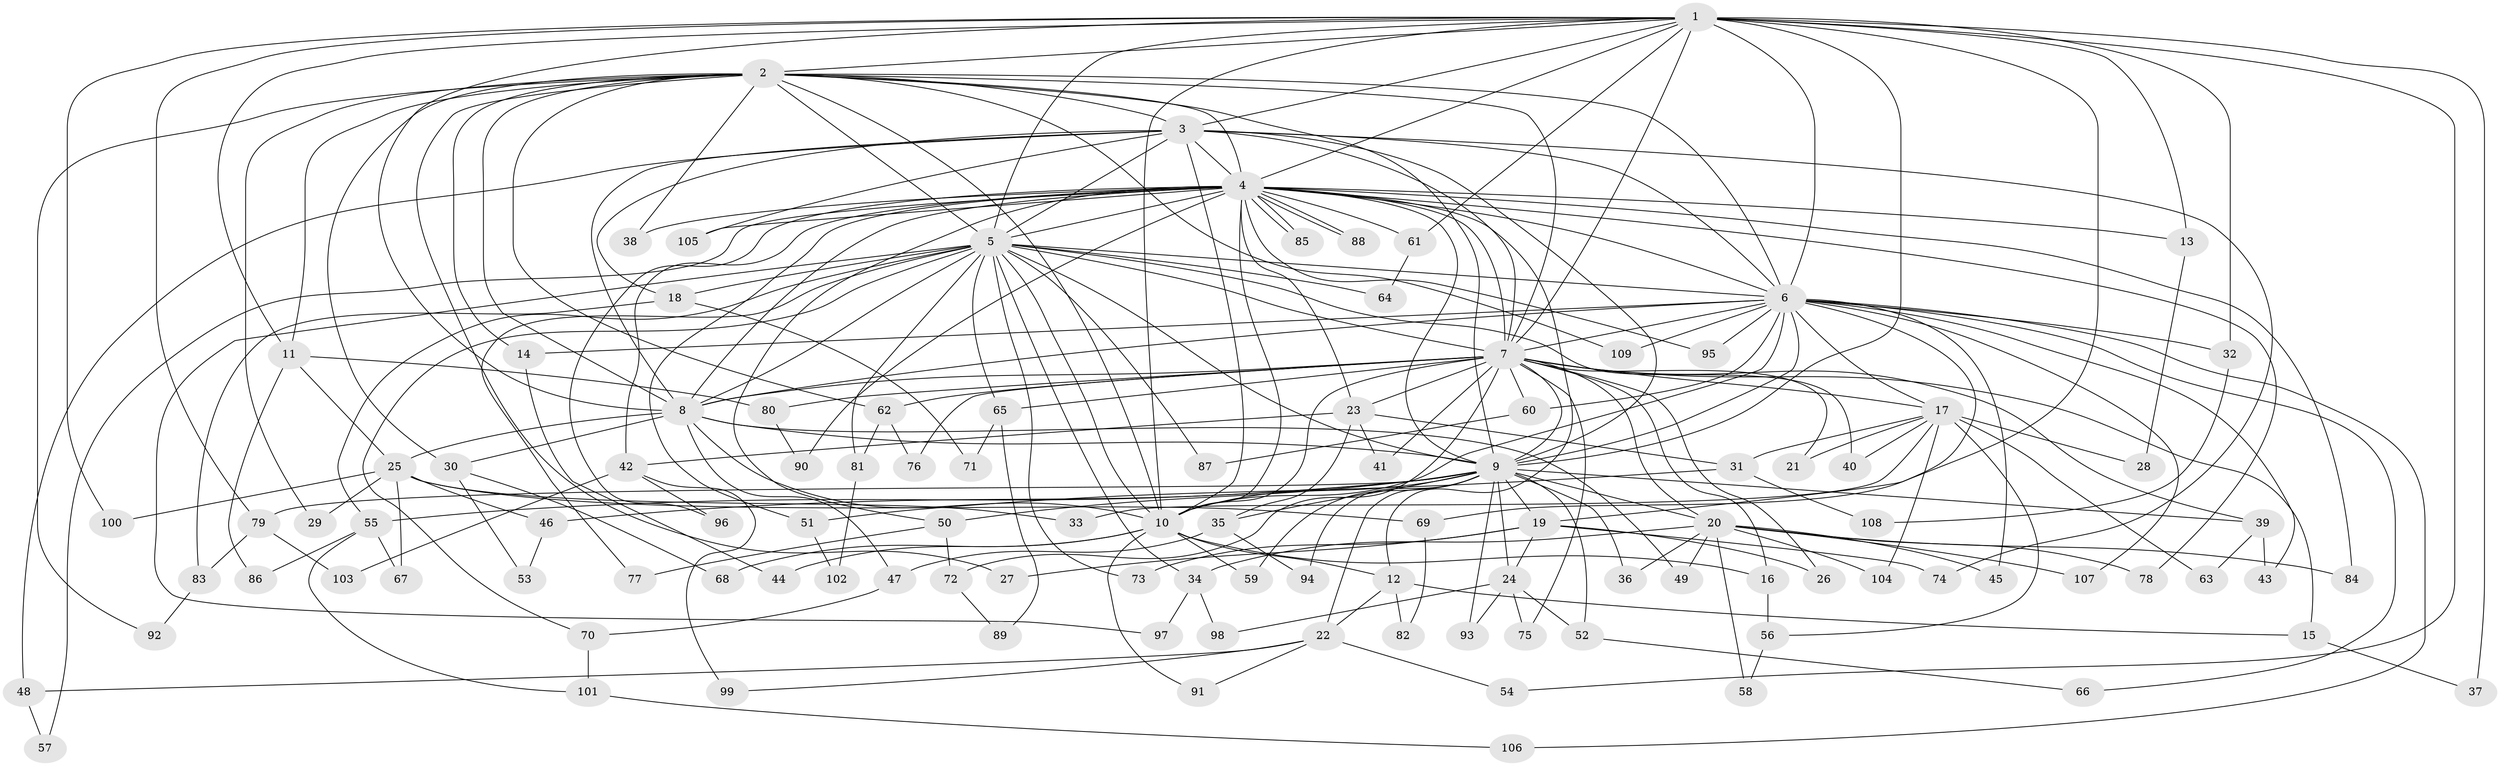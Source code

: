 // coarse degree distribution, {17: 0.011627906976744186, 24: 0.011627906976744186, 10: 0.011627906976744186, 38: 0.011627906976744186, 21: 0.011627906976744186, 22: 0.011627906976744186, 12: 0.011627906976744186, 5: 0.05813953488372093, 3: 0.1744186046511628, 2: 0.5116279069767442, 11: 0.023255813953488372, 7: 0.011627906976744186, 6: 0.03488372093023256, 8: 0.011627906976744186, 4: 0.08139534883720931, 1: 0.011627906976744186}
// Generated by graph-tools (version 1.1) at 2025/23/03/03/25 07:23:36]
// undirected, 109 vertices, 243 edges
graph export_dot {
graph [start="1"]
  node [color=gray90,style=filled];
  1;
  2;
  3;
  4;
  5;
  6;
  7;
  8;
  9;
  10;
  11;
  12;
  13;
  14;
  15;
  16;
  17;
  18;
  19;
  20;
  21;
  22;
  23;
  24;
  25;
  26;
  27;
  28;
  29;
  30;
  31;
  32;
  33;
  34;
  35;
  36;
  37;
  38;
  39;
  40;
  41;
  42;
  43;
  44;
  45;
  46;
  47;
  48;
  49;
  50;
  51;
  52;
  53;
  54;
  55;
  56;
  57;
  58;
  59;
  60;
  61;
  62;
  63;
  64;
  65;
  66;
  67;
  68;
  69;
  70;
  71;
  72;
  73;
  74;
  75;
  76;
  77;
  78;
  79;
  80;
  81;
  82;
  83;
  84;
  85;
  86;
  87;
  88;
  89;
  90;
  91;
  92;
  93;
  94;
  95;
  96;
  97;
  98;
  99;
  100;
  101;
  102;
  103;
  104;
  105;
  106;
  107;
  108;
  109;
  1 -- 2;
  1 -- 3;
  1 -- 4;
  1 -- 5;
  1 -- 6;
  1 -- 7;
  1 -- 8;
  1 -- 9;
  1 -- 10;
  1 -- 11;
  1 -- 13;
  1 -- 32;
  1 -- 37;
  1 -- 54;
  1 -- 61;
  1 -- 69;
  1 -- 79;
  1 -- 100;
  2 -- 3;
  2 -- 4;
  2 -- 5;
  2 -- 6;
  2 -- 7;
  2 -- 8;
  2 -- 9;
  2 -- 10;
  2 -- 11;
  2 -- 14;
  2 -- 27;
  2 -- 29;
  2 -- 30;
  2 -- 38;
  2 -- 62;
  2 -- 92;
  2 -- 109;
  3 -- 4;
  3 -- 5;
  3 -- 6;
  3 -- 7;
  3 -- 8;
  3 -- 9;
  3 -- 10;
  3 -- 18;
  3 -- 48;
  3 -- 74;
  3 -- 105;
  4 -- 5;
  4 -- 6;
  4 -- 7;
  4 -- 8;
  4 -- 9;
  4 -- 10;
  4 -- 12;
  4 -- 13;
  4 -- 23;
  4 -- 38;
  4 -- 42;
  4 -- 50;
  4 -- 51;
  4 -- 57;
  4 -- 61;
  4 -- 78;
  4 -- 84;
  4 -- 85;
  4 -- 85;
  4 -- 88;
  4 -- 88;
  4 -- 90;
  4 -- 95;
  4 -- 96;
  4 -- 105;
  5 -- 6;
  5 -- 7;
  5 -- 8;
  5 -- 9;
  5 -- 10;
  5 -- 18;
  5 -- 34;
  5 -- 40;
  5 -- 55;
  5 -- 64;
  5 -- 65;
  5 -- 70;
  5 -- 73;
  5 -- 77;
  5 -- 81;
  5 -- 87;
  5 -- 97;
  6 -- 7;
  6 -- 8;
  6 -- 9;
  6 -- 10;
  6 -- 14;
  6 -- 17;
  6 -- 19;
  6 -- 32;
  6 -- 43;
  6 -- 45;
  6 -- 60;
  6 -- 66;
  6 -- 95;
  6 -- 106;
  6 -- 107;
  6 -- 109;
  7 -- 8;
  7 -- 9;
  7 -- 10;
  7 -- 15;
  7 -- 16;
  7 -- 17;
  7 -- 20;
  7 -- 21;
  7 -- 23;
  7 -- 26;
  7 -- 39;
  7 -- 41;
  7 -- 60;
  7 -- 62;
  7 -- 65;
  7 -- 72;
  7 -- 75;
  7 -- 76;
  7 -- 80;
  8 -- 9;
  8 -- 10;
  8 -- 25;
  8 -- 30;
  8 -- 47;
  8 -- 49;
  9 -- 10;
  9 -- 19;
  9 -- 20;
  9 -- 22;
  9 -- 24;
  9 -- 35;
  9 -- 36;
  9 -- 39;
  9 -- 46;
  9 -- 50;
  9 -- 52;
  9 -- 55;
  9 -- 59;
  9 -- 79;
  9 -- 93;
  9 -- 94;
  10 -- 12;
  10 -- 16;
  10 -- 44;
  10 -- 59;
  10 -- 68;
  10 -- 91;
  11 -- 25;
  11 -- 80;
  11 -- 86;
  12 -- 15;
  12 -- 22;
  12 -- 82;
  13 -- 28;
  14 -- 44;
  15 -- 37;
  16 -- 56;
  17 -- 21;
  17 -- 28;
  17 -- 31;
  17 -- 33;
  17 -- 40;
  17 -- 56;
  17 -- 63;
  17 -- 104;
  18 -- 71;
  18 -- 83;
  19 -- 24;
  19 -- 26;
  19 -- 27;
  19 -- 73;
  19 -- 74;
  20 -- 34;
  20 -- 36;
  20 -- 45;
  20 -- 49;
  20 -- 58;
  20 -- 78;
  20 -- 84;
  20 -- 104;
  20 -- 107;
  22 -- 48;
  22 -- 54;
  22 -- 91;
  22 -- 99;
  23 -- 31;
  23 -- 35;
  23 -- 41;
  23 -- 42;
  24 -- 52;
  24 -- 75;
  24 -- 93;
  24 -- 98;
  25 -- 29;
  25 -- 33;
  25 -- 46;
  25 -- 67;
  25 -- 69;
  25 -- 100;
  30 -- 53;
  30 -- 68;
  31 -- 51;
  31 -- 108;
  32 -- 108;
  34 -- 97;
  34 -- 98;
  35 -- 47;
  35 -- 94;
  39 -- 43;
  39 -- 63;
  42 -- 96;
  42 -- 99;
  42 -- 103;
  46 -- 53;
  47 -- 70;
  48 -- 57;
  50 -- 72;
  50 -- 77;
  51 -- 102;
  52 -- 66;
  55 -- 67;
  55 -- 86;
  55 -- 101;
  56 -- 58;
  60 -- 87;
  61 -- 64;
  62 -- 76;
  62 -- 81;
  65 -- 71;
  65 -- 89;
  69 -- 82;
  70 -- 101;
  72 -- 89;
  79 -- 83;
  79 -- 103;
  80 -- 90;
  81 -- 102;
  83 -- 92;
  101 -- 106;
}
